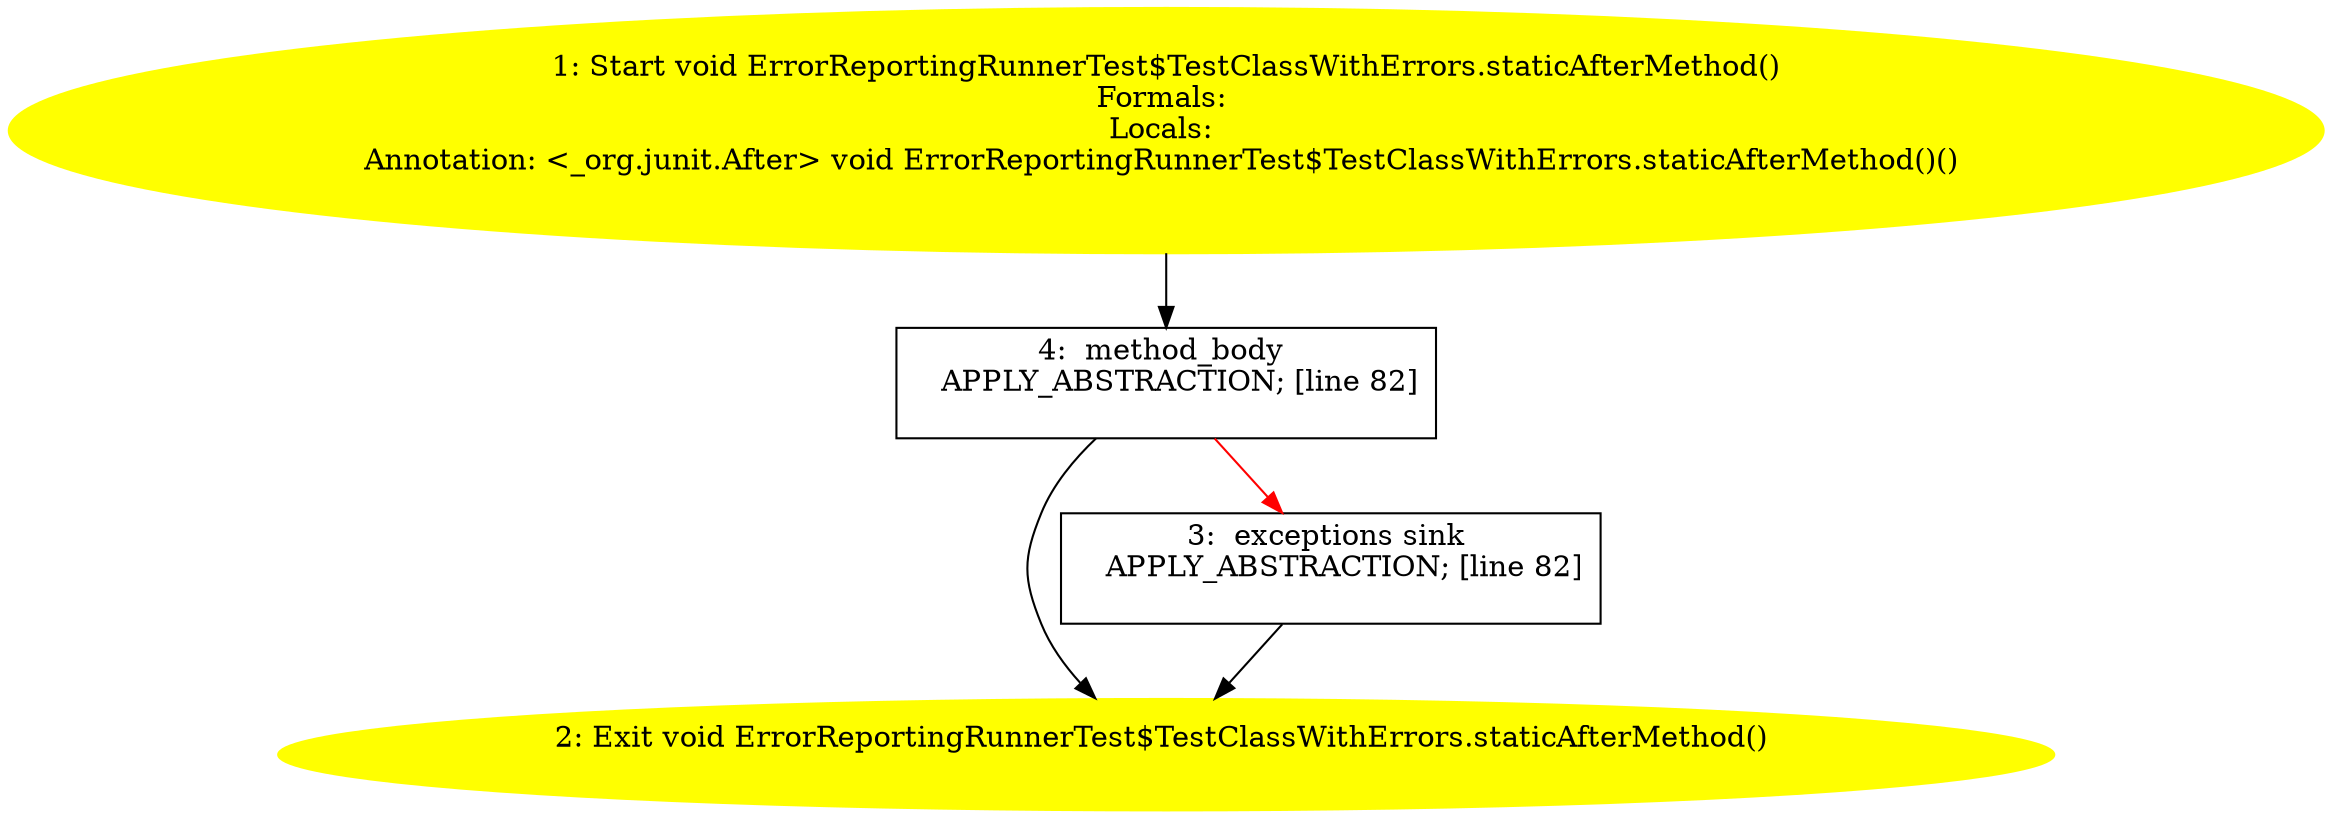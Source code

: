/* @generated */
digraph cfg {
"org.junit.internal.runners.ErrorReportingRunnerTest$TestClassWithErrors.staticAfterMethod():void.8e97371e47a8c8a42f9c82fdb41eb0d2_1" [label="1: Start void ErrorReportingRunnerTest$TestClassWithErrors.staticAfterMethod()\nFormals: \nLocals: \nAnnotation: <_org.junit.After> void ErrorReportingRunnerTest$TestClassWithErrors.staticAfterMethod()() \n  " color=yellow style=filled]
	

	 "org.junit.internal.runners.ErrorReportingRunnerTest$TestClassWithErrors.staticAfterMethod():void.8e97371e47a8c8a42f9c82fdb41eb0d2_1" -> "org.junit.internal.runners.ErrorReportingRunnerTest$TestClassWithErrors.staticAfterMethod():void.8e97371e47a8c8a42f9c82fdb41eb0d2_4" ;
"org.junit.internal.runners.ErrorReportingRunnerTest$TestClassWithErrors.staticAfterMethod():void.8e97371e47a8c8a42f9c82fdb41eb0d2_2" [label="2: Exit void ErrorReportingRunnerTest$TestClassWithErrors.staticAfterMethod() \n  " color=yellow style=filled]
	

"org.junit.internal.runners.ErrorReportingRunnerTest$TestClassWithErrors.staticAfterMethod():void.8e97371e47a8c8a42f9c82fdb41eb0d2_3" [label="3:  exceptions sink \n   APPLY_ABSTRACTION; [line 82]\n " shape="box"]
	

	 "org.junit.internal.runners.ErrorReportingRunnerTest$TestClassWithErrors.staticAfterMethod():void.8e97371e47a8c8a42f9c82fdb41eb0d2_3" -> "org.junit.internal.runners.ErrorReportingRunnerTest$TestClassWithErrors.staticAfterMethod():void.8e97371e47a8c8a42f9c82fdb41eb0d2_2" ;
"org.junit.internal.runners.ErrorReportingRunnerTest$TestClassWithErrors.staticAfterMethod():void.8e97371e47a8c8a42f9c82fdb41eb0d2_4" [label="4:  method_body \n   APPLY_ABSTRACTION; [line 82]\n " shape="box"]
	

	 "org.junit.internal.runners.ErrorReportingRunnerTest$TestClassWithErrors.staticAfterMethod():void.8e97371e47a8c8a42f9c82fdb41eb0d2_4" -> "org.junit.internal.runners.ErrorReportingRunnerTest$TestClassWithErrors.staticAfterMethod():void.8e97371e47a8c8a42f9c82fdb41eb0d2_2" ;
	 "org.junit.internal.runners.ErrorReportingRunnerTest$TestClassWithErrors.staticAfterMethod():void.8e97371e47a8c8a42f9c82fdb41eb0d2_4" -> "org.junit.internal.runners.ErrorReportingRunnerTest$TestClassWithErrors.staticAfterMethod():void.8e97371e47a8c8a42f9c82fdb41eb0d2_3" [color="red" ];
}
